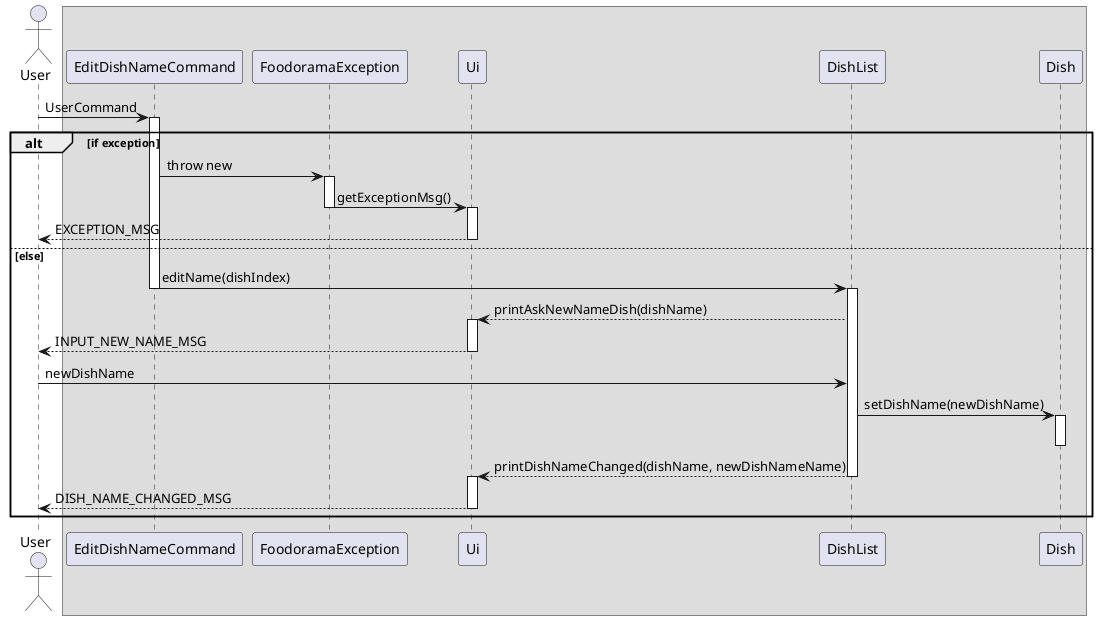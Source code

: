 @startuml
'https://plantuml.com/sequence-diagram

Actor User
Box

User -> EditDishNameCommand: UserCommand
alt if exception
activate EditDishNameCommand
EditDishNameCommand -> FoodoramaException: throw new
activate FoodoramaException
FoodoramaException -> Ui: getExceptionMsg()
deactivate FoodoramaException
activate Ui
User <-- Ui : EXCEPTION_MSG
deactivate Ui

else else
EditDishNameCommand->DishList: editName(dishIndex)
deactivate EditDishNameCommand
activate DishList


DishList --> Ui: printAskNewNameDish(dishName)
activate Ui
User <--Ui: INPUT_NEW_NAME_MSG
deactivate Ui

User->DishList: newDishName
DishList -> Dish: setDishName(newDishName)
activate Dish
deactivate Dish
DishList --> Ui: printDishNameChanged(dishName, newDishNameName)

deactivate DishList
activate Ui
User <-- Ui: DISH_NAME_CHANGED_MSG
deactivate Ui

end





@enduml